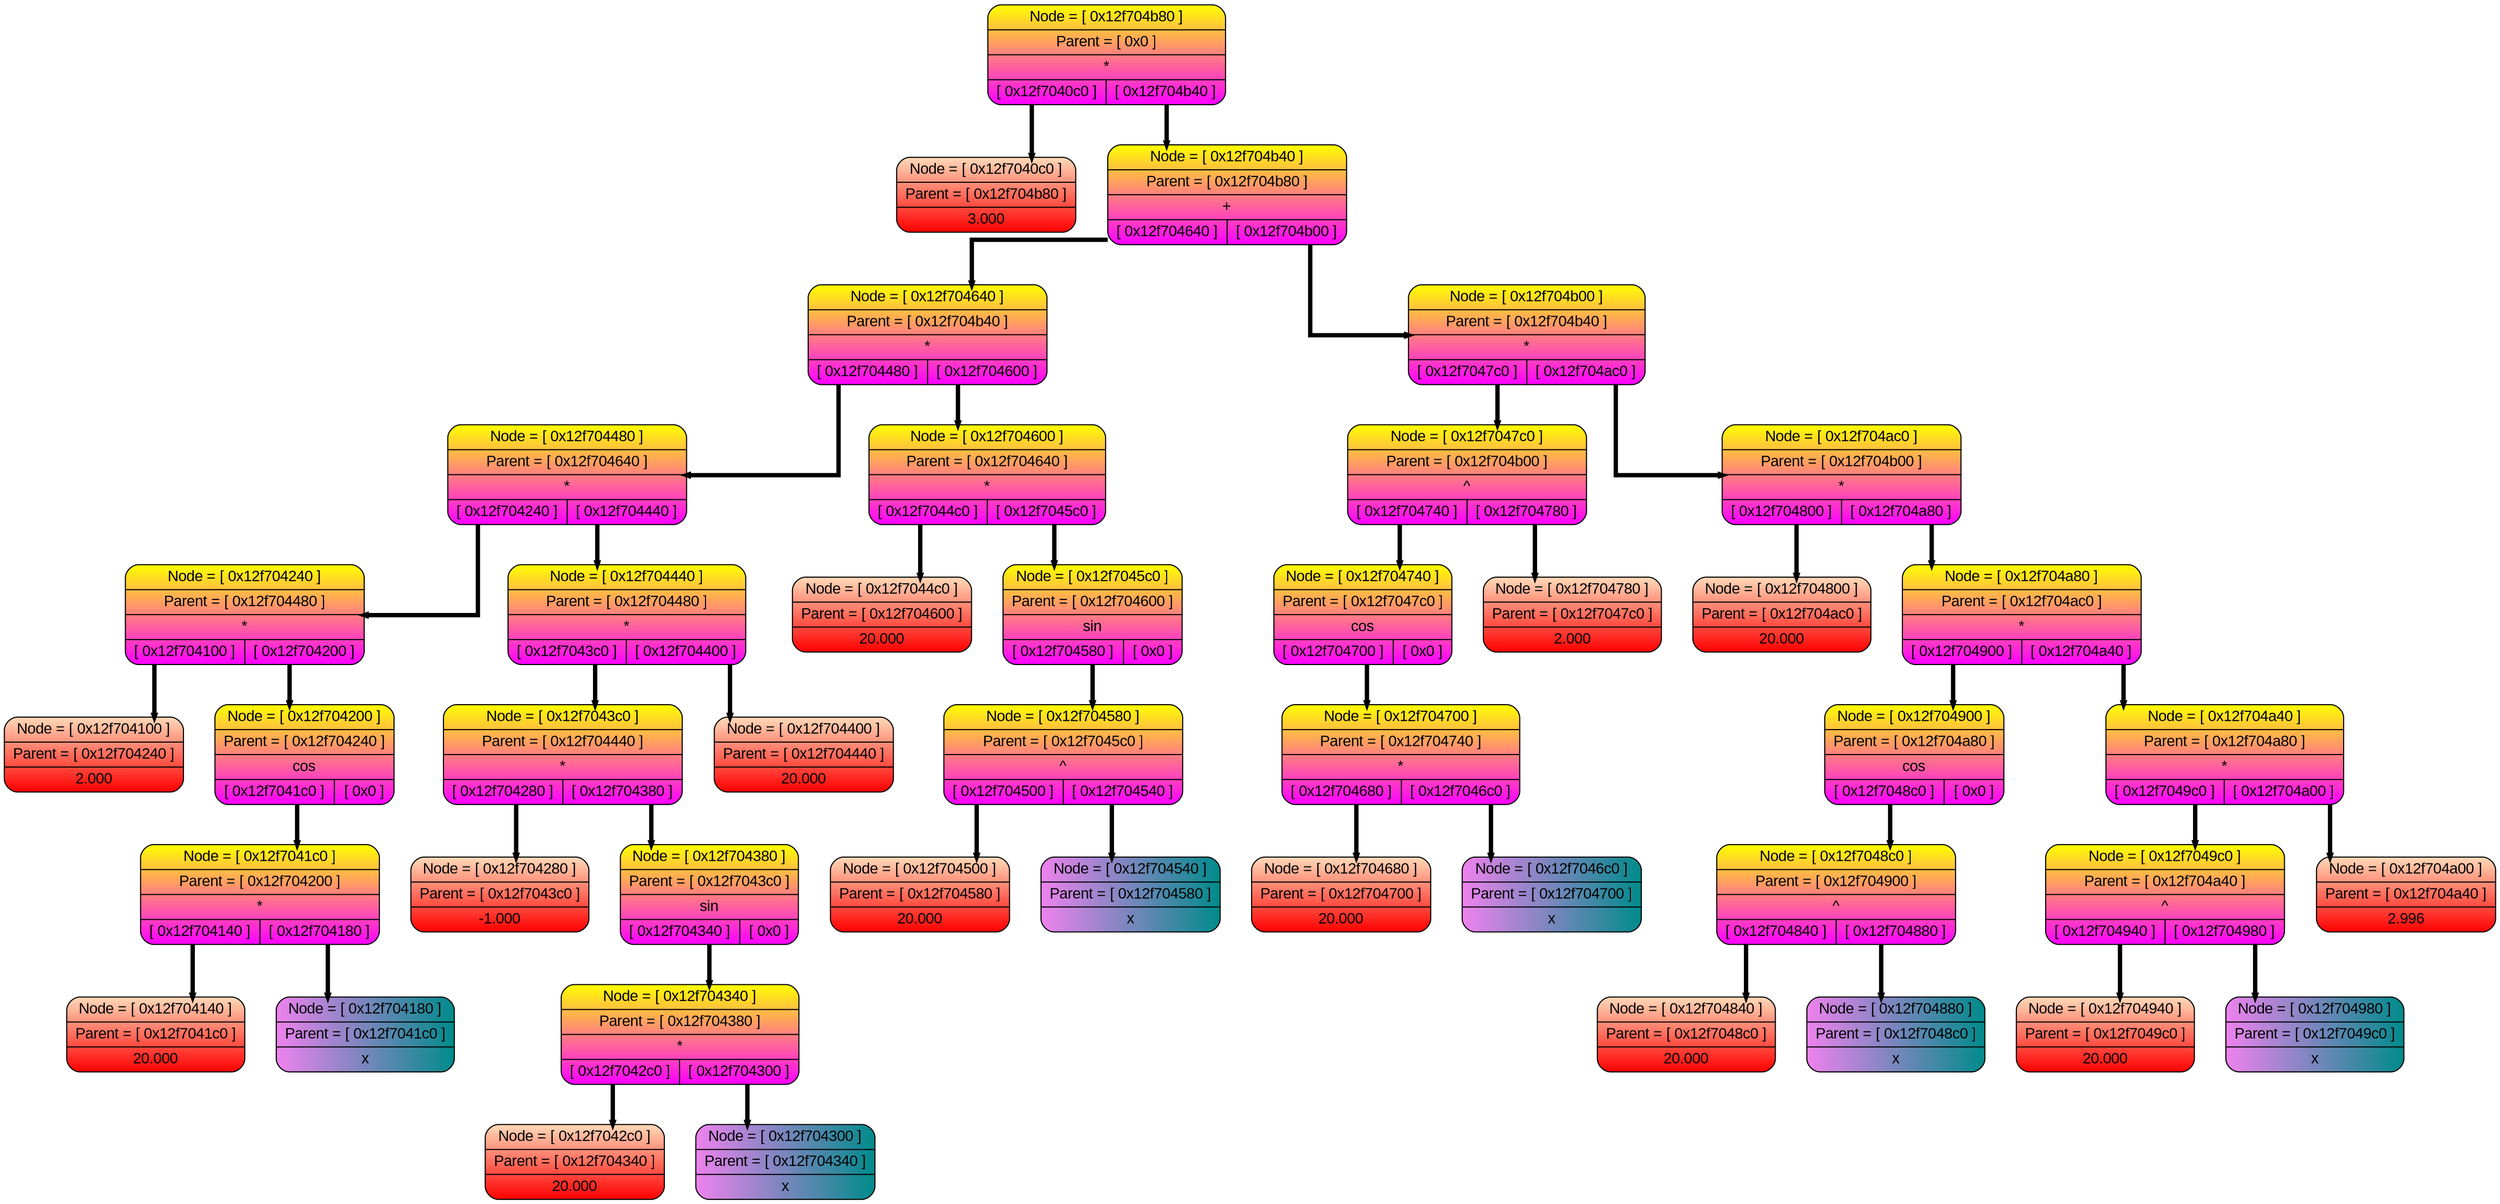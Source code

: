 digraph tree{
splines=ortho;
rankdir=HR;
nodesep=0.4;
node [shape=record, fontname="Arial"];
edge [style=bold, color="black", weight=10, penwidth=4, arrowsize=0.2];
P0x12f704b80 [style = "filled, rounded", fillcolor="yellow:magenta" gradientangle=270,label=" {Node = [ 0x12f704b80 ] | Parent = [ 0x0 ] | * | { <l> [ 0x12f7040c0 ] | <r> [ 0x12f704b40 ]}}" ];
P0x12f7040c0 [style = "filled, rounded", fillcolor="peachpuff:red" gradientangle=270,label=" {Node = [ 0x12f7040c0 ] | Parent = [ 0x12f704b80 ] | 3.000 }" ];
P0x12f704b40 [style = "filled, rounded", fillcolor="yellow:magenta" gradientangle=270,label=" {Node = [ 0x12f704b40 ] | Parent = [ 0x12f704b80 ] | + | { <l> [ 0x12f704640 ] | <r> [ 0x12f704b00 ]}}" ];
P0x12f704640 [style = "filled, rounded", fillcolor="yellow:magenta" gradientangle=270,label=" {Node = [ 0x12f704640 ] | Parent = [ 0x12f704b40 ] | * | { <l> [ 0x12f704480 ] | <r> [ 0x12f704600 ]}}" ];
P0x12f704480 [style = "filled, rounded", fillcolor="yellow:magenta" gradientangle=270,label=" {Node = [ 0x12f704480 ] | Parent = [ 0x12f704640 ] | * | { <l> [ 0x12f704240 ] | <r> [ 0x12f704440 ]}}" ];
P0x12f704240 [style = "filled, rounded", fillcolor="yellow:magenta" gradientangle=270,label=" {Node = [ 0x12f704240 ] | Parent = [ 0x12f704480 ] | * | { <l> [ 0x12f704100 ] | <r> [ 0x12f704200 ]}}" ];
P0x12f704100 [style = "filled, rounded", fillcolor="peachpuff:red" gradientangle=270,label=" {Node = [ 0x12f704100 ] | Parent = [ 0x12f704240 ] | 2.000 }" ];
P0x12f704200 [style = "filled, rounded", fillcolor="yellow:magenta" gradientangle=270,label=" {Node = [ 0x12f704200 ] | Parent = [ 0x12f704240 ] | cos | { <l> [ 0x12f7041c0 ] | <r> [ 0x0 ]}}" ];
P0x12f7041c0 [style = "filled, rounded", fillcolor="yellow:magenta" gradientangle=270,label=" {Node = [ 0x12f7041c0 ] | Parent = [ 0x12f704200 ] | * | { <l> [ 0x12f704140 ] | <r> [ 0x12f704180 ]}}" ];
P0x12f704140 [style = "filled, rounded", fillcolor="peachpuff:red" gradientangle=270,label=" {Node = [ 0x12f704140 ] | Parent = [ 0x12f7041c0 ] | 20.000 }" ];
P0x12f704180 [style = "filled, rounded", fillcolor="violet:darkcyan"label=" {Node = [ 0x12f704180 ] | Parent = [ 0x12f7041c0 ] | x }" ];
P0x12f7041c0:<l> -> P0x12f704140
P0x12f7041c0:<r> -> P0x12f704180
P0x12f704200:<l> -> P0x12f7041c0
P0x12f704240:<l> -> P0x12f704100
P0x12f704240:<r> -> P0x12f704200
P0x12f704440 [style = "filled, rounded", fillcolor="yellow:magenta" gradientangle=270,label=" {Node = [ 0x12f704440 ] | Parent = [ 0x12f704480 ] | * | { <l> [ 0x12f7043c0 ] | <r> [ 0x12f704400 ]}}" ];
P0x12f7043c0 [style = "filled, rounded", fillcolor="yellow:magenta" gradientangle=270,label=" {Node = [ 0x12f7043c0 ] | Parent = [ 0x12f704440 ] | * | { <l> [ 0x12f704280 ] | <r> [ 0x12f704380 ]}}" ];
P0x12f704280 [style = "filled, rounded", fillcolor="peachpuff:red" gradientangle=270,label=" {Node = [ 0x12f704280 ] | Parent = [ 0x12f7043c0 ] | -1.000 }" ];
P0x12f704380 [style = "filled, rounded", fillcolor="yellow:magenta" gradientangle=270,label=" {Node = [ 0x12f704380 ] | Parent = [ 0x12f7043c0 ] | sin | { <l> [ 0x12f704340 ] | <r> [ 0x0 ]}}" ];
P0x12f704340 [style = "filled, rounded", fillcolor="yellow:magenta" gradientangle=270,label=" {Node = [ 0x12f704340 ] | Parent = [ 0x12f704380 ] | * | { <l> [ 0x12f7042c0 ] | <r> [ 0x12f704300 ]}}" ];
P0x12f7042c0 [style = "filled, rounded", fillcolor="peachpuff:red" gradientangle=270,label=" {Node = [ 0x12f7042c0 ] | Parent = [ 0x12f704340 ] | 20.000 }" ];
P0x12f704300 [style = "filled, rounded", fillcolor="violet:darkcyan"label=" {Node = [ 0x12f704300 ] | Parent = [ 0x12f704340 ] | x }" ];
P0x12f704340:<l> -> P0x12f7042c0
P0x12f704340:<r> -> P0x12f704300
P0x12f704380:<l> -> P0x12f704340
P0x12f7043c0:<l> -> P0x12f704280
P0x12f7043c0:<r> -> P0x12f704380
P0x12f704400 [style = "filled, rounded", fillcolor="peachpuff:red" gradientangle=270,label=" {Node = [ 0x12f704400 ] | Parent = [ 0x12f704440 ] | 20.000 }" ];
P0x12f704440:<l> -> P0x12f7043c0
P0x12f704440:<r> -> P0x12f704400
P0x12f704480:<l> -> P0x12f704240
P0x12f704480:<r> -> P0x12f704440
P0x12f704600 [style = "filled, rounded", fillcolor="yellow:magenta" gradientangle=270,label=" {Node = [ 0x12f704600 ] | Parent = [ 0x12f704640 ] | * | { <l> [ 0x12f7044c0 ] | <r> [ 0x12f7045c0 ]}}" ];
P0x12f7044c0 [style = "filled, rounded", fillcolor="peachpuff:red" gradientangle=270,label=" {Node = [ 0x12f7044c0 ] | Parent = [ 0x12f704600 ] | 20.000 }" ];
P0x12f7045c0 [style = "filled, rounded", fillcolor="yellow:magenta" gradientangle=270,label=" {Node = [ 0x12f7045c0 ] | Parent = [ 0x12f704600 ] | sin | { <l> [ 0x12f704580 ] | <r> [ 0x0 ]}}" ];
P0x12f704580 [style = "filled, rounded", fillcolor="yellow:magenta" gradientangle=270,label=" {Node = [ 0x12f704580 ] | Parent = [ 0x12f7045c0 ] | ^ | { <l> [ 0x12f704500 ] | <r> [ 0x12f704540 ]}}" ];
P0x12f704500 [style = "filled, rounded", fillcolor="peachpuff:red" gradientangle=270,label=" {Node = [ 0x12f704500 ] | Parent = [ 0x12f704580 ] | 20.000 }" ];
P0x12f704540 [style = "filled, rounded", fillcolor="violet:darkcyan"label=" {Node = [ 0x12f704540 ] | Parent = [ 0x12f704580 ] | x }" ];
P0x12f704580:<l> -> P0x12f704500
P0x12f704580:<r> -> P0x12f704540
P0x12f7045c0:<l> -> P0x12f704580
P0x12f704600:<l> -> P0x12f7044c0
P0x12f704600:<r> -> P0x12f7045c0
P0x12f704640:<l> -> P0x12f704480
P0x12f704640:<r> -> P0x12f704600
P0x12f704b00 [style = "filled, rounded", fillcolor="yellow:magenta" gradientangle=270,label=" {Node = [ 0x12f704b00 ] | Parent = [ 0x12f704b40 ] | * | { <l> [ 0x12f7047c0 ] | <r> [ 0x12f704ac0 ]}}" ];
P0x12f7047c0 [style = "filled, rounded", fillcolor="yellow:magenta" gradientangle=270,label=" {Node = [ 0x12f7047c0 ] | Parent = [ 0x12f704b00 ] | ^ | { <l> [ 0x12f704740 ] | <r> [ 0x12f704780 ]}}" ];
P0x12f704740 [style = "filled, rounded", fillcolor="yellow:magenta" gradientangle=270,label=" {Node = [ 0x12f704740 ] | Parent = [ 0x12f7047c0 ] | cos | { <l> [ 0x12f704700 ] | <r> [ 0x0 ]}}" ];
P0x12f704700 [style = "filled, rounded", fillcolor="yellow:magenta" gradientangle=270,label=" {Node = [ 0x12f704700 ] | Parent = [ 0x12f704740 ] | * | { <l> [ 0x12f704680 ] | <r> [ 0x12f7046c0 ]}}" ];
P0x12f704680 [style = "filled, rounded", fillcolor="peachpuff:red" gradientangle=270,label=" {Node = [ 0x12f704680 ] | Parent = [ 0x12f704700 ] | 20.000 }" ];
P0x12f7046c0 [style = "filled, rounded", fillcolor="violet:darkcyan"label=" {Node = [ 0x12f7046c0 ] | Parent = [ 0x12f704700 ] | x }" ];
P0x12f704700:<l> -> P0x12f704680
P0x12f704700:<r> -> P0x12f7046c0
P0x12f704740:<l> -> P0x12f704700
P0x12f704780 [style = "filled, rounded", fillcolor="peachpuff:red" gradientangle=270,label=" {Node = [ 0x12f704780 ] | Parent = [ 0x12f7047c0 ] | 2.000 }" ];
P0x12f7047c0:<l> -> P0x12f704740
P0x12f7047c0:<r> -> P0x12f704780
P0x12f704ac0 [style = "filled, rounded", fillcolor="yellow:magenta" gradientangle=270,label=" {Node = [ 0x12f704ac0 ] | Parent = [ 0x12f704b00 ] | * | { <l> [ 0x12f704800 ] | <r> [ 0x12f704a80 ]}}" ];
P0x12f704800 [style = "filled, rounded", fillcolor="peachpuff:red" gradientangle=270,label=" {Node = [ 0x12f704800 ] | Parent = [ 0x12f704ac0 ] | 20.000 }" ];
P0x12f704a80 [style = "filled, rounded", fillcolor="yellow:magenta" gradientangle=270,label=" {Node = [ 0x12f704a80 ] | Parent = [ 0x12f704ac0 ] | * | { <l> [ 0x12f704900 ] | <r> [ 0x12f704a40 ]}}" ];
P0x12f704900 [style = "filled, rounded", fillcolor="yellow:magenta" gradientangle=270,label=" {Node = [ 0x12f704900 ] | Parent = [ 0x12f704a80 ] | cos | { <l> [ 0x12f7048c0 ] | <r> [ 0x0 ]}}" ];
P0x12f7048c0 [style = "filled, rounded", fillcolor="yellow:magenta" gradientangle=270,label=" {Node = [ 0x12f7048c0 ] | Parent = [ 0x12f704900 ] | ^ | { <l> [ 0x12f704840 ] | <r> [ 0x12f704880 ]}}" ];
P0x12f704840 [style = "filled, rounded", fillcolor="peachpuff:red" gradientangle=270,label=" {Node = [ 0x12f704840 ] | Parent = [ 0x12f7048c0 ] | 20.000 }" ];
P0x12f704880 [style = "filled, rounded", fillcolor="violet:darkcyan"label=" {Node = [ 0x12f704880 ] | Parent = [ 0x12f7048c0 ] | x }" ];
P0x12f7048c0:<l> -> P0x12f704840
P0x12f7048c0:<r> -> P0x12f704880
P0x12f704900:<l> -> P0x12f7048c0
P0x12f704a40 [style = "filled, rounded", fillcolor="yellow:magenta" gradientangle=270,label=" {Node = [ 0x12f704a40 ] | Parent = [ 0x12f704a80 ] | * | { <l> [ 0x12f7049c0 ] | <r> [ 0x12f704a00 ]}}" ];
P0x12f7049c0 [style = "filled, rounded", fillcolor="yellow:magenta" gradientangle=270,label=" {Node = [ 0x12f7049c0 ] | Parent = [ 0x12f704a40 ] | ^ | { <l> [ 0x12f704940 ] | <r> [ 0x12f704980 ]}}" ];
P0x12f704940 [style = "filled, rounded", fillcolor="peachpuff:red" gradientangle=270,label=" {Node = [ 0x12f704940 ] | Parent = [ 0x12f7049c0 ] | 20.000 }" ];
P0x12f704980 [style = "filled, rounded", fillcolor="violet:darkcyan"label=" {Node = [ 0x12f704980 ] | Parent = [ 0x12f7049c0 ] | x }" ];
P0x12f7049c0:<l> -> P0x12f704940
P0x12f7049c0:<r> -> P0x12f704980
P0x12f704a00 [style = "filled, rounded", fillcolor="peachpuff:red" gradientangle=270,label=" {Node = [ 0x12f704a00 ] | Parent = [ 0x12f704a40 ] | 2.996 }" ];
P0x12f704a40:<l> -> P0x12f7049c0
P0x12f704a40:<r> -> P0x12f704a00
P0x12f704a80:<l> -> P0x12f704900
P0x12f704a80:<r> -> P0x12f704a40
P0x12f704ac0:<l> -> P0x12f704800
P0x12f704ac0:<r> -> P0x12f704a80
P0x12f704b00:<l> -> P0x12f7047c0
P0x12f704b00:<r> -> P0x12f704ac0
P0x12f704b40:<l> -> P0x12f704640
P0x12f704b40:<r> -> P0x12f704b00
P0x12f704b80:<l> -> P0x12f7040c0
P0x12f704b80:<r> -> P0x12f704b40
}
